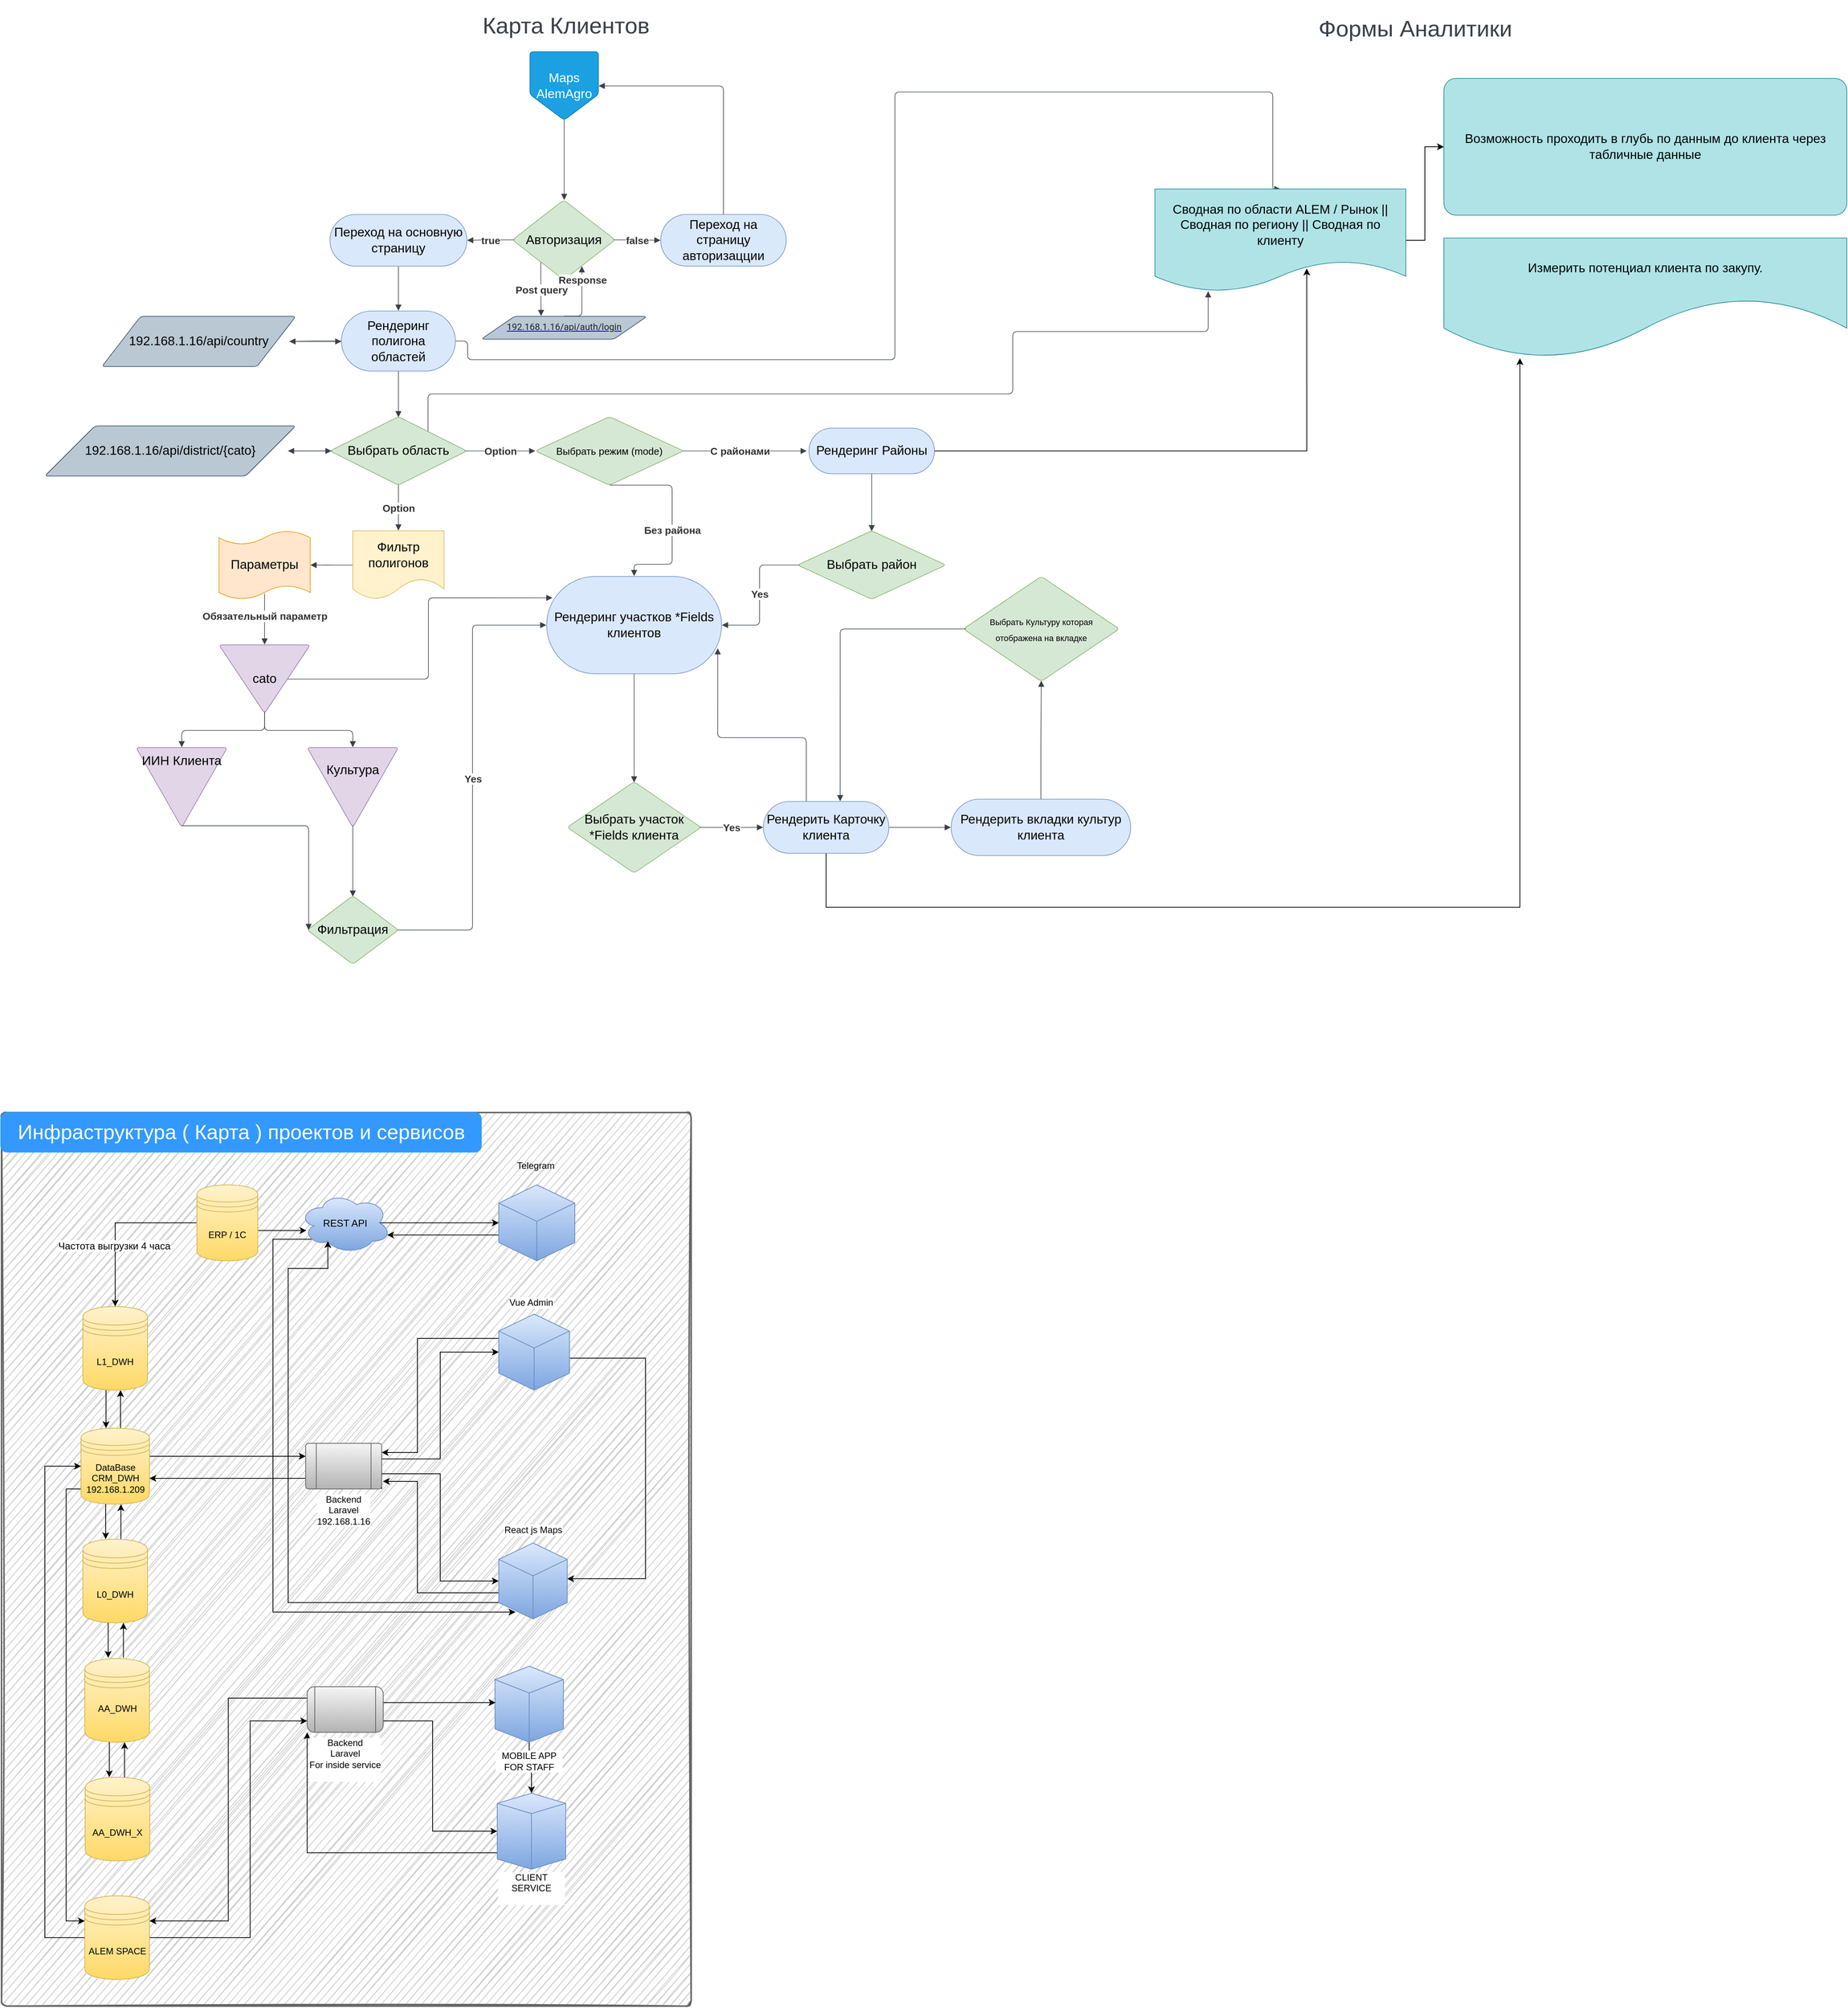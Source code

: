 <mxfile version="20.5.3" type="github">
  <diagram id="F_eXqOusW_tx_BdzpR09" name="Страница 1">
    <mxGraphModel dx="4623" dy="2460" grid="1" gridSize="10" guides="1" tooltips="1" connect="1" arrows="1" fold="1" page="1" pageScale="1" pageWidth="827" pageHeight="1169" math="0" shadow="0">
      <root>
        <mxCell id="0" />
        <mxCell id="1" parent="0" />
        <mxCell id="hUOCKfJ7S8BATBcmR8eM-90" value="" style="rounded=1;whiteSpace=wrap;html=1;absoluteArcSize=1;arcSize=14;strokeWidth=2;glass=0;labelBackgroundColor=default;labelBorderColor=none;sketch=1;strokeColor=#666666;fontFamily=Helvetica;fontSize=31;fontColor=#FCFFFE;fillColor=#CCCCCC;" vertex="1" parent="1">
          <mxGeometry x="33" y="1615" width="907" height="1175" as="geometry" />
        </mxCell>
        <UserObject label="Maps AlemAgro" lucidchartObjectId="KOu8f6ks_SWx" id="bg8Pyg_J-tRumf_r9kGJ-1">
          <mxCell style="html=1;overflow=block;blockSpacing=1;whiteSpace=wrap;shape=offPageConnector;fontSize=16.7;fontColor=#ffffff;spacing=3.8;strokeColor=#006EAF;strokeOpacity=100;rounded=1;absoluteArcSize=1;arcSize=9;strokeWidth=0.8;fillColor=#1ba1e2;" parent="1" vertex="1">
            <mxGeometry x="728" y="220" width="90" height="90" as="geometry" />
          </mxCell>
        </UserObject>
        <UserObject label="" lucidchartObjectId="bPu8~T_2EXUV" id="bg8Pyg_J-tRumf_r9kGJ-2">
          <mxCell style="html=1;jettySize=18;whiteSpace=wrap;fontSize=13;strokeColor=#3a414a;strokeOpacity=100;strokeWidth=0.8;rounded=1;arcSize=12;edgeStyle=orthogonalEdgeStyle;startArrow=none;endArrow=block;endFill=1;exitX=0.5;exitY=0.987;exitPerimeter=0;" parent="1" source="bg8Pyg_J-tRumf_r9kGJ-1" edge="1">
            <mxGeometry width="100" height="100" relative="1" as="geometry">
              <Array as="points" />
              <mxPoint x="773" y="415" as="targetPoint" />
            </mxGeometry>
          </mxCell>
        </UserObject>
        <UserObject label="Авторизация" lucidchartObjectId="5Qu8kaGROW2Z" id="bg8Pyg_J-tRumf_r9kGJ-3">
          <mxCell style="html=1;overflow=block;blockSpacing=1;whiteSpace=wrap;rhombus;fontSize=16.7;spacing=3.8;strokeColor=#82b366;strokeOpacity=100;rounded=1;absoluteArcSize=1;arcSize=9;strokeWidth=0.8;fillColor=#d5e8d4;" parent="1" vertex="1">
            <mxGeometry x="705" y="415" width="135" height="105" as="geometry" />
          </mxCell>
        </UserObject>
        <UserObject label="" lucidchartObjectId="0Ru8RmxPQZqf" id="bg8Pyg_J-tRumf_r9kGJ-4">
          <mxCell style="html=1;jettySize=18;whiteSpace=wrap;fontSize=13.3;fontColor=#333333;fontStyle=1;strokeColor=#3a414a;strokeOpacity=100;strokeWidth=0.8;rounded=1;arcSize=12;edgeStyle=orthogonalEdgeStyle;startArrow=none;endArrow=block;endFill=1;exitX=0.014;exitY=0.5;exitPerimeter=0;entryX=1.002;entryY=0.5;entryPerimeter=0;" parent="1" source="bg8Pyg_J-tRumf_r9kGJ-3" target="bg8Pyg_J-tRumf_r9kGJ-6" edge="1">
            <mxGeometry width="100" height="100" relative="1" as="geometry">
              <Array as="points" />
            </mxGeometry>
          </mxCell>
        </UserObject>
        <mxCell id="bg8Pyg_J-tRumf_r9kGJ-5" value="true" style="text;html=1;resizable=0;labelBackgroundColor=default;align=center;verticalAlign=middle;fontStyle=1;fontColor=#333333;fontSize=13.3;" parent="bg8Pyg_J-tRumf_r9kGJ-4" vertex="1">
          <mxGeometry relative="1" as="geometry" />
        </mxCell>
        <UserObject label="Переход на основную страницу" lucidchartObjectId="3Ru88md6wmPW" id="bg8Pyg_J-tRumf_r9kGJ-6">
          <mxCell style="html=1;overflow=block;blockSpacing=1;whiteSpace=wrap;rounded=1;arcSize=50;fontSize=16.7;spacing=3.8;strokeColor=#6c8ebf;strokeOpacity=100;strokeWidth=0.8;fillColor=#dae8fc;" parent="1" vertex="1">
            <mxGeometry x="465" y="434" width="180" height="68" as="geometry" />
          </mxCell>
        </UserObject>
        <UserObject label="" lucidchartObjectId="cTu8FNHLPauM" id="bg8Pyg_J-tRumf_r9kGJ-7">
          <mxCell style="html=1;jettySize=18;whiteSpace=wrap;fontSize=13.3;fontColor=#333333;fontStyle=1;strokeColor=#3a414a;strokeOpacity=100;strokeWidth=0.8;rounded=1;arcSize=12;edgeStyle=orthogonalEdgeStyle;startArrow=none;endArrow=block;endFill=1;exitX=0.986;exitY=0.5;exitPerimeter=0;entryX=-0.002;entryY=0.5;entryPerimeter=0;" parent="1" source="bg8Pyg_J-tRumf_r9kGJ-3" target="bg8Pyg_J-tRumf_r9kGJ-9" edge="1">
            <mxGeometry width="100" height="100" relative="1" as="geometry">
              <Array as="points" />
            </mxGeometry>
          </mxCell>
        </UserObject>
        <mxCell id="bg8Pyg_J-tRumf_r9kGJ-8" value="false" style="text;html=1;resizable=0;labelBackgroundColor=default;align=center;verticalAlign=middle;fontStyle=1;fontColor=#333333;fontSize=13.3;" parent="bg8Pyg_J-tRumf_r9kGJ-7" vertex="1">
          <mxGeometry relative="1" as="geometry" />
        </mxCell>
        <UserObject label="Переход на страницу авторизацции" lucidchartObjectId="dTu8~P3kdail" id="bg8Pyg_J-tRumf_r9kGJ-9">
          <mxCell style="html=1;overflow=block;blockSpacing=1;whiteSpace=wrap;rounded=1;arcSize=50;fontSize=16.7;spacing=3.8;strokeColor=#6c8ebf;strokeOpacity=100;strokeWidth=0.8;fillColor=#dae8fc;" parent="1" vertex="1">
            <mxGeometry x="900" y="434" width="165" height="68" as="geometry" />
          </mxCell>
        </UserObject>
        <UserObject label="" lucidchartObjectId="hTu8ypnSkT5x" id="bg8Pyg_J-tRumf_r9kGJ-10">
          <mxCell style="html=1;jettySize=18;whiteSpace=wrap;fontSize=13;strokeColor=#3a414a;strokeOpacity=100;strokeWidth=0.8;rounded=1;arcSize=12;edgeStyle=orthogonalEdgeStyle;startArrow=none;endArrow=block;endFill=1;exitX=0.5;exitY=-0.006;exitPerimeter=0;entryX=1.004;entryY=0.5;entryPerimeter=0;" parent="1" source="bg8Pyg_J-tRumf_r9kGJ-9" target="bg8Pyg_J-tRumf_r9kGJ-1" edge="1">
            <mxGeometry width="100" height="100" relative="1" as="geometry">
              <Array as="points" />
            </mxGeometry>
          </mxCell>
        </UserObject>
        <UserObject label="&lt;div style=&quot;display: flex; justify-content: center; text-align: center; align-items: baseline; font-size: 0; line-height: 1.25;margin-top: -2px;&quot;&gt;&lt;span&gt;&lt;a href=&quot;http://192.168.1.16/api/auth/login&quot;&gt;&lt;span style=&quot;font-size:12px;color:#212121;font-family: Roboto;&quot;&gt;192.168.1.16/api/auth/login&lt;/span&gt;&lt;/a&gt;&lt;/span&gt;&lt;/div&gt;" lucidchartObjectId="aUu8LuC2Al4D" id="bg8Pyg_J-tRumf_r9kGJ-11">
          <mxCell style="html=1;overflow=block;blockSpacing=1;whiteSpace=wrap;shape=parallelogram;perimeter=parallelogramPerimeter;anchorPointDirection=0;fontSize=13;fontFamily=Roboto;spacing=3.8;strokeColor=#23445d;strokeOpacity=100;rounded=1;absoluteArcSize=1;arcSize=9;strokeWidth=0.8;fillColor=#bac8d3;" parent="1" vertex="1">
            <mxGeometry x="664" y="568" width="218" height="30" as="geometry" />
          </mxCell>
        </UserObject>
        <UserObject label="" lucidchartObjectId="RWu8V0IJfX_E" id="bg8Pyg_J-tRumf_r9kGJ-12">
          <mxCell style="html=1;jettySize=18;whiteSpace=wrap;fontSize=13;strokeColor=#3a414a;strokeOpacity=100;strokeWidth=0.8;rounded=1;arcSize=12;edgeStyle=orthogonalEdgeStyle;startArrow=none;endArrow=block;endFill=1;exitX=0.5;exitY=1.006;exitPerimeter=0;entryX=0.5;entryY=-0.005;entryPerimeter=0;" parent="1" source="bg8Pyg_J-tRumf_r9kGJ-6" target="bg8Pyg_J-tRumf_r9kGJ-13" edge="1">
            <mxGeometry width="100" height="100" relative="1" as="geometry">
              <Array as="points" />
            </mxGeometry>
          </mxCell>
        </UserObject>
        <UserObject label="Рендеринг полигона областей" lucidchartObjectId="SWu8Hs5xvLpz" id="bg8Pyg_J-tRumf_r9kGJ-13">
          <mxCell style="html=1;overflow=block;blockSpacing=1;whiteSpace=wrap;rounded=1;arcSize=50;fontSize=16.7;spacing=3.8;strokeColor=#6c8ebf;strokeOpacity=100;strokeWidth=0.8;fillColor=#dae8fc;" parent="1" vertex="1">
            <mxGeometry x="480" y="561" width="150" height="79" as="geometry" />
          </mxCell>
        </UserObject>
        <UserObject label="" lucidchartObjectId="8Xu8h2_r~jVX" id="bg8Pyg_J-tRumf_r9kGJ-14">
          <mxCell style="html=1;jettySize=18;whiteSpace=wrap;fontSize=13;strokeColor=#3a414a;strokeOpacity=100;strokeWidth=0.8;rounded=1;arcSize=12;edgeStyle=orthogonalEdgeStyle;startArrow=none;endArrow=block;endFill=1;exitX=-0.003;exitY=0.5;exitPerimeter=0;entryX=0.967;entryY=0.5;entryPerimeter=0;" parent="1" source="bg8Pyg_J-tRumf_r9kGJ-13" target="bg8Pyg_J-tRumf_r9kGJ-15" edge="1">
            <mxGeometry width="100" height="100" relative="1" as="geometry">
              <Array as="points" />
            </mxGeometry>
          </mxCell>
        </UserObject>
        <UserObject label="192.168.1.16/api/country" lucidchartObjectId=".Xu8V3-QE3XB" id="bg8Pyg_J-tRumf_r9kGJ-15">
          <mxCell style="html=1;overflow=block;blockSpacing=1;whiteSpace=wrap;shape=parallelogram;perimeter=parallelogramPerimeter;anchorPointDirection=0;fontSize=16.7;spacing=3.8;strokeColor=#23445d;strokeOpacity=100;rounded=1;absoluteArcSize=1;arcSize=9;strokeWidth=0.8;fillColor=#bac8d3;" parent="1" vertex="1">
            <mxGeometry x="165" y="568" width="255" height="66" as="geometry" />
          </mxCell>
        </UserObject>
        <UserObject label="" lucidchartObjectId="J0u87mBqmTa9" id="bg8Pyg_J-tRumf_r9kGJ-16">
          <mxCell style="html=1;jettySize=18;whiteSpace=wrap;fontSize=13;strokeColor=#3a414a;strokeOpacity=100;strokeWidth=0.8;rounded=1;arcSize=12;edgeStyle=orthogonalEdgeStyle;startArrow=none;endArrow=block;endFill=1;exitX=0.5;exitY=1.005;exitPerimeter=0;entryX=0.5;entryY=0.008;entryPerimeter=0;" parent="1" source="bg8Pyg_J-tRumf_r9kGJ-13" target="bg8Pyg_J-tRumf_r9kGJ-17" edge="1">
            <mxGeometry width="100" height="100" relative="1" as="geometry">
              <Array as="points" />
            </mxGeometry>
          </mxCell>
        </UserObject>
        <UserObject label="Выбрать область" lucidchartObjectId="Q0u8vRfHtHEh" id="bg8Pyg_J-tRumf_r9kGJ-17">
          <mxCell style="html=1;overflow=block;blockSpacing=1;whiteSpace=wrap;rhombus;fontSize=16.7;spacing=3.8;strokeColor=#82b366;strokeOpacity=100;rounded=1;absoluteArcSize=1;arcSize=9;strokeWidth=0.8;fillColor=#d5e8d4;" parent="1" vertex="1">
            <mxGeometry x="465" y="700" width="180" height="90" as="geometry" />
          </mxCell>
        </UserObject>
        <UserObject label="" lucidchartObjectId="f1u8z5bGbhZ8" id="bg8Pyg_J-tRumf_r9kGJ-18">
          <mxCell style="html=1;jettySize=18;whiteSpace=wrap;fontSize=13;strokeColor=#3a414a;strokeOpacity=100;strokeWidth=0.8;rounded=1;arcSize=12;edgeStyle=orthogonalEdgeStyle;startArrow=none;endArrow=block;endFill=1;exitX=0.013;exitY=0.5;exitPerimeter=0;entryX=0.969;entryY=0.5;entryPerimeter=0;" parent="1" source="bg8Pyg_J-tRumf_r9kGJ-17" target="bg8Pyg_J-tRumf_r9kGJ-19" edge="1">
            <mxGeometry width="100" height="100" relative="1" as="geometry">
              <Array as="points" />
            </mxGeometry>
          </mxCell>
        </UserObject>
        <UserObject label="192.168.1.16/api/district/{cato}" lucidchartObjectId="h1u8Kbd6VC1K" id="bg8Pyg_J-tRumf_r9kGJ-19">
          <mxCell style="html=1;overflow=block;blockSpacing=1;whiteSpace=wrap;shape=parallelogram;perimeter=parallelogramPerimeter;anchorPointDirection=0;fontSize=16.7;spacing=3.8;strokeColor=#23445d;strokeOpacity=100;rounded=1;absoluteArcSize=1;arcSize=9;strokeWidth=0.8;fillColor=#bac8d3;" parent="1" vertex="1">
            <mxGeometry x="90" y="712" width="330" height="66" as="geometry" />
          </mxCell>
        </UserObject>
        <UserObject label="Рендеринг участков *Fields клиентов" lucidchartObjectId="q3u8~.Xyy9ml" id="bg8Pyg_J-tRumf_r9kGJ-20">
          <mxCell style="html=1;overflow=block;blockSpacing=1;whiteSpace=wrap;rounded=1;arcSize=50;fontSize=16.7;spacing=3.8;strokeColor=#6c8ebf;strokeOpacity=100;strokeWidth=0.8;fillColor=#dae8fc;" parent="1" vertex="1">
            <mxGeometry x="750" y="910" width="230" height="128" as="geometry" />
          </mxCell>
        </UserObject>
        <UserObject label="" lucidchartObjectId="m5u8JWj~k-.j" id="bg8Pyg_J-tRumf_r9kGJ-21">
          <mxCell style="html=1;jettySize=18;whiteSpace=wrap;fontSize=13.3;fontColor=#333333;fontStyle=1;strokeColor=#3a414a;strokeOpacity=100;strokeWidth=0.8;rounded=1;arcSize=12;edgeStyle=orthogonalEdgeStyle;startArrow=none;endArrow=block;endFill=1;exitX=0.987;exitY=0.5;exitPerimeter=0;" parent="1" source="bg8Pyg_J-tRumf_r9kGJ-17" edge="1">
            <mxGeometry width="100" height="100" relative="1" as="geometry">
              <Array as="points" />
              <mxPoint x="735" y="745" as="targetPoint" />
            </mxGeometry>
          </mxCell>
        </UserObject>
        <mxCell id="bg8Pyg_J-tRumf_r9kGJ-22" value="Option" style="text;html=1;resizable=0;labelBackgroundColor=default;align=center;verticalAlign=middle;fontStyle=1;fontColor=#333333;fontSize=13.3;" parent="bg8Pyg_J-tRumf_r9kGJ-21" vertex="1">
          <mxGeometry relative="1" as="geometry" />
        </mxCell>
        <UserObject label="" lucidchartObjectId="w6u8FMIezxn0" id="bg8Pyg_J-tRumf_r9kGJ-23">
          <mxCell style="html=1;jettySize=18;whiteSpace=wrap;fontSize=13;strokeColor=#3a414a;strokeOpacity=100;strokeWidth=0.8;rounded=1;arcSize=12;edgeStyle=orthogonalEdgeStyle;startArrow=none;endArrow=block;endFill=1;entryX=0.5;entryY=-0.003;entryPerimeter=0;" parent="1" target="bg8Pyg_J-tRumf_r9kGJ-20" edge="1">
            <mxGeometry width="100" height="100" relative="1" as="geometry">
              <Array as="points">
                <mxPoint x="915" y="790" />
                <mxPoint x="915" y="894" />
                <mxPoint x="865" y="894" />
              </Array>
              <mxPoint x="833" y="790" as="sourcePoint" />
            </mxGeometry>
          </mxCell>
        </UserObject>
        <mxCell id="bg8Pyg_J-tRumf_r9kGJ-24" value="Без района" style="text;html=1;resizable=0;labelBackgroundColor=default;align=center;verticalAlign=middle;fontStyle=1;fontColor=#333333;fontSize=13.3;" parent="bg8Pyg_J-tRumf_r9kGJ-23" vertex="1">
          <mxGeometry x="0.119" relative="1" as="geometry" />
        </mxCell>
        <mxCell id="bg8Pyg_J-tRumf_r9kGJ-73" style="edgeStyle=orthogonalEdgeStyle;rounded=0;orthogonalLoop=1;jettySize=auto;html=1;exitX=1;exitY=0.5;exitDx=0;exitDy=0;entryX=0.605;entryY=0.775;entryDx=0;entryDy=0;entryPerimeter=0;fontSize=13;" parent="1" source="bg8Pyg_J-tRumf_r9kGJ-25" target="bg8Pyg_J-tRumf_r9kGJ-60" edge="1">
          <mxGeometry relative="1" as="geometry" />
        </mxCell>
        <UserObject label="Рендеринг Районы" lucidchartObjectId="N7u8M3~hmuSh" id="bg8Pyg_J-tRumf_r9kGJ-25">
          <mxCell style="html=1;overflow=block;blockSpacing=1;whiteSpace=wrap;rounded=1;arcSize=50;fontSize=16.7;spacing=3.8;strokeColor=#6c8ebf;strokeOpacity=100;strokeWidth=0.8;fillColor=#dae8fc;" parent="1" vertex="1">
            <mxGeometry x="1095" y="715" width="165" height="60" as="geometry" />
          </mxCell>
        </UserObject>
        <UserObject label="" lucidchartObjectId="S7u8.07E5Mgf" id="bg8Pyg_J-tRumf_r9kGJ-26">
          <mxCell style="html=1;jettySize=18;whiteSpace=wrap;fontSize=13;strokeColor=#3a414a;strokeOpacity=100;strokeWidth=0.8;rounded=1;arcSize=12;edgeStyle=orthogonalEdgeStyle;startArrow=none;endArrow=block;endFill=1;" parent="1" edge="1">
            <mxGeometry width="100" height="100" relative="1" as="geometry">
              <Array as="points" />
              <mxPoint x="915" y="745" as="sourcePoint" />
              <mxPoint x="1092" y="745" as="targetPoint" />
            </mxGeometry>
          </mxCell>
        </UserObject>
        <mxCell id="bg8Pyg_J-tRumf_r9kGJ-27" value="С районами" style="text;html=1;resizable=0;labelBackgroundColor=default;align=center;verticalAlign=middle;fontStyle=1;fontColor=#333333;fontSize=13.3;" parent="bg8Pyg_J-tRumf_r9kGJ-26" vertex="1">
          <mxGeometry relative="1" as="geometry" />
        </mxCell>
        <UserObject label="&lt;font style=&quot;font-size: 13px;&quot;&gt;Выбрать режим (mode)&lt;/font&gt;" lucidchartObjectId=".9u8wHo6TRY7" id="bg8Pyg_J-tRumf_r9kGJ-28">
          <mxCell style="html=1;overflow=block;blockSpacing=1;whiteSpace=wrap;rhombus;fontSize=16.7;spacing=3.8;strokeColor=#82b366;strokeOpacity=100;rounded=1;absoluteArcSize=1;arcSize=9;strokeWidth=0.8;fillColor=#d5e8d4;" parent="1" vertex="1">
            <mxGeometry x="735" y="700" width="195" height="90" as="geometry" />
          </mxCell>
        </UserObject>
        <UserObject label="" lucidchartObjectId="M_u8_9pAlVY6" id="bg8Pyg_J-tRumf_r9kGJ-29">
          <mxCell style="html=1;jettySize=18;whiteSpace=wrap;fontSize=13;strokeColor=#3a414a;strokeOpacity=100;strokeWidth=0.8;rounded=1;arcSize=12;edgeStyle=orthogonalEdgeStyle;startArrow=none;endArrow=block;endFill=1;exitX=0.5;exitY=1.006;exitPerimeter=0;entryX=0.5;entryY=0.007;entryPerimeter=0;" parent="1" source="bg8Pyg_J-tRumf_r9kGJ-25" target="bg8Pyg_J-tRumf_r9kGJ-30" edge="1">
            <mxGeometry width="100" height="100" relative="1" as="geometry">
              <Array as="points" />
            </mxGeometry>
          </mxCell>
        </UserObject>
        <UserObject label="Выбрать район" lucidchartObjectId="N_u8Qd5MUmkM" id="bg8Pyg_J-tRumf_r9kGJ-30">
          <mxCell style="html=1;overflow=block;blockSpacing=1;whiteSpace=wrap;rhombus;fontSize=16.7;spacing=3.8;strokeColor=#82b366;strokeOpacity=100;rounded=1;absoluteArcSize=1;arcSize=9;strokeWidth=0.8;fillColor=#d5e8d4;" parent="1" vertex="1">
            <mxGeometry x="1080" y="850" width="195" height="90" as="geometry" />
          </mxCell>
        </UserObject>
        <UserObject label="" lucidchartObjectId="b.u8vefpFYG_" id="bg8Pyg_J-tRumf_r9kGJ-31">
          <mxCell style="html=1;jettySize=18;whiteSpace=wrap;fontSize=13.3;fontColor=#333333;fontStyle=1;strokeColor=#3a414a;strokeOpacity=100;strokeWidth=0.8;rounded=1;arcSize=12;edgeStyle=orthogonalEdgeStyle;startArrow=none;endArrow=block;endFill=1;exitX=0.013;exitY=0.5;exitPerimeter=0;entryX=1.002;entryY=0.5;entryPerimeter=0;" parent="1" source="bg8Pyg_J-tRumf_r9kGJ-30" target="bg8Pyg_J-tRumf_r9kGJ-20" edge="1">
            <mxGeometry width="100" height="100" relative="1" as="geometry">
              <Array as="points" />
            </mxGeometry>
          </mxCell>
        </UserObject>
        <mxCell id="bg8Pyg_J-tRumf_r9kGJ-32" value="Yes" style="text;html=1;resizable=0;labelBackgroundColor=default;align=center;verticalAlign=middle;fontStyle=1;fontColor=#333333;fontSize=13.3;" parent="bg8Pyg_J-tRumf_r9kGJ-31" vertex="1">
          <mxGeometry relative="1" as="geometry" />
        </mxCell>
        <UserObject label="" lucidchartObjectId="T.u8U4xdhjO7" id="bg8Pyg_J-tRumf_r9kGJ-33">
          <mxCell style="html=1;jettySize=18;whiteSpace=wrap;fontSize=13.3;fontColor=#333333;fontStyle=1;strokeColor=#3a414a;strokeOpacity=100;strokeWidth=0.8;rounded=1;arcSize=12;edgeStyle=orthogonalEdgeStyle;startArrow=none;endArrow=block;endFill=1;exitX=0.5;exitY=0.992;exitPerimeter=0;entryX=0.5;entryY=-0.004;entryPerimeter=0;" parent="1" source="bg8Pyg_J-tRumf_r9kGJ-17" target="bg8Pyg_J-tRumf_r9kGJ-35" edge="1">
            <mxGeometry width="100" height="100" relative="1" as="geometry">
              <Array as="points" />
            </mxGeometry>
          </mxCell>
        </UserObject>
        <mxCell id="bg8Pyg_J-tRumf_r9kGJ-34" value="Option" style="text;html=1;resizable=0;labelBackgroundColor=default;align=center;verticalAlign=middle;fontStyle=1;fontColor=#333333;fontSize=13.3;" parent="bg8Pyg_J-tRumf_r9kGJ-33" vertex="1">
          <mxGeometry relative="1" as="geometry" />
        </mxCell>
        <UserObject label="Фильтр полигонов" lucidchartObjectId="9.u8eTIW8WP4" id="bg8Pyg_J-tRumf_r9kGJ-35">
          <mxCell style="html=1;overflow=block;blockSpacing=1;whiteSpace=wrap;shape=document;boundedLbl=1;fontSize=16.7;spacing=3.8;strokeColor=#d6b656;strokeOpacity=100;rounded=1;absoluteArcSize=1;arcSize=9;strokeWidth=0.8;fillColor=#fff2cc;" parent="1" vertex="1">
            <mxGeometry x="495" y="850" width="120" height="90" as="geometry" />
          </mxCell>
        </UserObject>
        <UserObject label="" lucidchartObjectId="G~u8EH1jkvo7" id="bg8Pyg_J-tRumf_r9kGJ-36">
          <mxCell style="html=1;jettySize=18;whiteSpace=wrap;fontSize=13;strokeColor=#3a414a;strokeOpacity=100;strokeWidth=0.8;rounded=1;arcSize=12;edgeStyle=orthogonalEdgeStyle;startArrow=none;endArrow=block;endFill=1;exitX=-0.003;exitY=0.501;exitPerimeter=0;entryX=1.003;entryY=0.5;entryPerimeter=0;" parent="1" source="bg8Pyg_J-tRumf_r9kGJ-35" target="bg8Pyg_J-tRumf_r9kGJ-37" edge="1">
            <mxGeometry width="100" height="100" relative="1" as="geometry">
              <Array as="points" />
            </mxGeometry>
          </mxCell>
        </UserObject>
        <UserObject label="Параметры" lucidchartObjectId="N~u82tr9~a8M" id="bg8Pyg_J-tRumf_r9kGJ-37">
          <mxCell style="html=1;overflow=block;blockSpacing=1;whiteSpace=wrap;shape=tape;size=0.2;fontSize=16.7;spacing=3.8;strokeColor=#d79b00;strokeOpacity=100;rounded=1;absoluteArcSize=1;arcSize=9;strokeWidth=0.8;fillColor=#ffe6cc;" parent="1" vertex="1">
            <mxGeometry x="319" y="850" width="120" height="90" as="geometry" />
          </mxCell>
        </UserObject>
        <UserObject label="" lucidchartObjectId="Eav8j-rSlvJ-" id="bg8Pyg_J-tRumf_r9kGJ-38">
          <mxCell style="html=1;jettySize=18;whiteSpace=wrap;fontSize=13;strokeColor=#3a414a;strokeOpacity=100;strokeWidth=0.8;rounded=1;arcSize=12;edgeStyle=orthogonalEdgeStyle;startArrow=none;endArrow=block;endFill=1;exitX=0.5;exitY=0.919;exitPerimeter=0;entryX=0.5;entryY=-0.004;entryPerimeter=0;" parent="1" source="bg8Pyg_J-tRumf_r9kGJ-37" target="bg8Pyg_J-tRumf_r9kGJ-40" edge="1">
            <mxGeometry width="100" height="100" relative="1" as="geometry">
              <Array as="points" />
            </mxGeometry>
          </mxCell>
        </UserObject>
        <mxCell id="bg8Pyg_J-tRumf_r9kGJ-39" value="Обязательный параметр" style="text;html=1;resizable=0;labelBackgroundColor=default;align=center;verticalAlign=middle;fontStyle=1;fontColor=#333333;fontSize=13.3;" parent="bg8Pyg_J-tRumf_r9kGJ-38" vertex="1">
          <mxGeometry x="-0.133" relative="1" as="geometry" />
        </mxCell>
        <UserObject label="cato" lucidchartObjectId="Yav8rBR4BSpw" id="bg8Pyg_J-tRumf_r9kGJ-40">
          <mxCell style="html=1;overflow=block;blockSpacing=1;whiteSpace=wrap;triangle;direction=south;anchorPointDirection=0;fontSize=16.7;spacing=3.8;strokeColor=#9673a6;strokeOpacity=100;rounded=1;absoluteArcSize=1;arcSize=9;strokeWidth=0.8;fillColor=#e1d5e7;" parent="1" vertex="1">
            <mxGeometry x="319" y="1000" width="120" height="90" as="geometry" />
          </mxCell>
        </UserObject>
        <UserObject label="" lucidchartObjectId="Zbv8mV5PQHVF" id="bg8Pyg_J-tRumf_r9kGJ-41">
          <mxCell style="html=1;jettySize=18;whiteSpace=wrap;fontSize=13;strokeColor=#3a414a;strokeOpacity=100;strokeWidth=0.8;rounded=1;arcSize=12;edgeStyle=orthogonalEdgeStyle;startArrow=none;endArrow=block;endFill=1;exitX=0.5;exitY=0.977;exitPerimeter=0;entryX=0.5;entryY=-0.003;entryPerimeter=0;" parent="1" source="bg8Pyg_J-tRumf_r9kGJ-40" target="bg8Pyg_J-tRumf_r9kGJ-42" edge="1">
            <mxGeometry width="100" height="100" relative="1" as="geometry">
              <Array as="points" />
            </mxGeometry>
          </mxCell>
        </UserObject>
        <UserObject label="ИИН Клиента" lucidchartObjectId="2bv8BKH-97nV" id="bg8Pyg_J-tRumf_r9kGJ-42">
          <mxCell style="html=1;overflow=block;blockSpacing=1;whiteSpace=wrap;triangle;direction=south;anchorPointDirection=0;fontSize=16.7;spacing=3.8;strokeColor=#9673a6;strokeOpacity=100;rounded=1;absoluteArcSize=1;arcSize=9;strokeWidth=0.8;fillColor=#e1d5e7;spacingTop=-70;" parent="1" vertex="1">
            <mxGeometry x="210" y="1135" width="120" height="105" as="geometry" />
          </mxCell>
        </UserObject>
        <UserObject label="" lucidchartObjectId="Odv891MZC.Bs" id="bg8Pyg_J-tRumf_r9kGJ-43">
          <mxCell style="html=1;jettySize=18;whiteSpace=wrap;fontSize=13;strokeColor=#3a414a;strokeOpacity=100;strokeWidth=0.8;rounded=1;arcSize=12;edgeStyle=orthogonalEdgeStyle;startArrow=none;endArrow=block;endFill=1;exitX=0.5;exitY=0.977;exitPerimeter=0;entryX=0.5;entryY=-0.003;entryPerimeter=0;" parent="1" source="bg8Pyg_J-tRumf_r9kGJ-40" target="bg8Pyg_J-tRumf_r9kGJ-44" edge="1">
            <mxGeometry width="100" height="100" relative="1" as="geometry">
              <Array as="points" />
            </mxGeometry>
          </mxCell>
        </UserObject>
        <UserObject label="Культура" lucidchartObjectId="Qdv8MDxLbgJI" id="bg8Pyg_J-tRumf_r9kGJ-44">
          <mxCell style="html=1;overflow=block;blockSpacing=1;whiteSpace=wrap;triangle;direction=south;anchorPointDirection=0;fontSize=16.7;spacing=3.8;strokeColor=#9673a6;strokeOpacity=100;rounded=1;absoluteArcSize=1;arcSize=9;strokeWidth=0.8;fillColor=#e1d5e7;spacingTop=-45;" parent="1" vertex="1">
            <mxGeometry x="435" y="1135" width="120" height="105" as="geometry" />
          </mxCell>
        </UserObject>
        <UserObject label="" lucidchartObjectId="ofv86RxxAUl1" id="bg8Pyg_J-tRumf_r9kGJ-45">
          <mxCell style="html=1;jettySize=18;whiteSpace=wrap;fontSize=13;strokeColor=#3a414a;strokeOpacity=100;strokeWidth=0.8;rounded=1;arcSize=12;edgeStyle=orthogonalEdgeStyle;startArrow=none;endArrow=block;endFill=1;exitX=0.5;exitY=0.979;exitPerimeter=0;entryX=0.5;entryY=0.012;entryPerimeter=0;" parent="1" source="bg8Pyg_J-tRumf_r9kGJ-44" target="bg8Pyg_J-tRumf_r9kGJ-46" edge="1">
            <mxGeometry width="100" height="100" relative="1" as="geometry">
              <Array as="points" />
            </mxGeometry>
          </mxCell>
        </UserObject>
        <UserObject label="Фильтрация" lucidchartObjectId="vfv8MP3mZ8LD" id="bg8Pyg_J-tRumf_r9kGJ-46">
          <mxCell style="html=1;overflow=block;blockSpacing=1;whiteSpace=wrap;rhombus;fontSize=16.7;spacing=3.8;strokeColor=#82b366;strokeOpacity=100;rounded=1;absoluteArcSize=1;arcSize=9;strokeWidth=0.8;fillColor=#d5e8d4;" parent="1" vertex="1">
            <mxGeometry x="435" y="1330" width="120" height="90" as="geometry" />
          </mxCell>
        </UserObject>
        <UserObject label="" lucidchartObjectId="Sfv8q0s-UP.2" id="bg8Pyg_J-tRumf_r9kGJ-47">
          <mxCell style="html=1;jettySize=18;whiteSpace=wrap;fontSize=13;strokeColor=#3a414a;strokeOpacity=100;strokeWidth=0.8;rounded=1;arcSize=12;edgeStyle=orthogonalEdgeStyle;startArrow=none;endArrow=block;endFill=1;exitX=0.5;exitY=0.979;exitPerimeter=0;entryX=0.016;entryY=0.5;entryPerimeter=0;" parent="1" source="bg8Pyg_J-tRumf_r9kGJ-42" target="bg8Pyg_J-tRumf_r9kGJ-46" edge="1">
            <mxGeometry width="100" height="100" relative="1" as="geometry">
              <Array as="points" />
            </mxGeometry>
          </mxCell>
        </UserObject>
        <UserObject label="" lucidchartObjectId="jgv8_sLY5bhL" id="bg8Pyg_J-tRumf_r9kGJ-48">
          <mxCell style="html=1;jettySize=18;whiteSpace=wrap;fontSize=13.3;fontColor=#333333;fontStyle=1;strokeColor=#3a414a;strokeOpacity=100;strokeWidth=0.8;rounded=1;arcSize=12;edgeStyle=orthogonalEdgeStyle;startArrow=none;endArrow=block;endFill=1;exitX=0.984;exitY=0.5;exitPerimeter=0;entryX=-0.002;entryY=0.5;entryPerimeter=0;" parent="1" source="bg8Pyg_J-tRumf_r9kGJ-46" target="bg8Pyg_J-tRumf_r9kGJ-20" edge="1">
            <mxGeometry width="100" height="100" relative="1" as="geometry">
              <Array as="points" />
            </mxGeometry>
          </mxCell>
        </UserObject>
        <mxCell id="bg8Pyg_J-tRumf_r9kGJ-49" value="Yes" style="text;html=1;resizable=0;labelBackgroundColor=default;align=center;verticalAlign=middle;fontStyle=1;fontColor=#333333;fontSize=13.3;" parent="bg8Pyg_J-tRumf_r9kGJ-48" vertex="1">
          <mxGeometry relative="1" as="geometry" />
        </mxCell>
        <UserObject label="" lucidchartObjectId="5iv8PzStMCP7" id="bg8Pyg_J-tRumf_r9kGJ-50">
          <mxCell style="html=1;jettySize=18;whiteSpace=wrap;fontSize=13;strokeColor=#3a414a;strokeOpacity=100;strokeWidth=0.8;rounded=1;arcSize=12;edgeStyle=orthogonalEdgeStyle;startArrow=none;endArrow=block;endFill=1;exitX=0.5;exitY=1.003;exitPerimeter=0;entryX=0.5;entryY=0.008;entryPerimeter=0;" parent="1" source="bg8Pyg_J-tRumf_r9kGJ-20" target="bg8Pyg_J-tRumf_r9kGJ-51" edge="1">
            <mxGeometry width="100" height="100" relative="1" as="geometry">
              <Array as="points" />
            </mxGeometry>
          </mxCell>
        </UserObject>
        <UserObject label="Выбрать участок *Fields клиента" lucidchartObjectId="7iv8IuhZvb57" id="bg8Pyg_J-tRumf_r9kGJ-51">
          <mxCell style="html=1;overflow=block;blockSpacing=1;whiteSpace=wrap;rhombus;fontSize=16.7;spacing=3.8;strokeColor=#82b366;strokeOpacity=100;rounded=1;absoluteArcSize=1;arcSize=9;strokeWidth=0.8;fillColor=#d5e8d4;" parent="1" vertex="1">
            <mxGeometry x="777" y="1180" width="176" height="120" as="geometry" />
          </mxCell>
        </UserObject>
        <UserObject label="" lucidchartObjectId="ACw81MFt.3sZ" id="bg8Pyg_J-tRumf_r9kGJ-52">
          <mxCell style="html=1;jettySize=18;whiteSpace=wrap;fontSize=13.3;fontColor=#333333;fontStyle=1;strokeColor=#3a414a;strokeOpacity=100;strokeWidth=0.8;rounded=1;arcSize=12;edgeStyle=orthogonalEdgeStyle;startArrow=none;endArrow=block;endFill=1;exitX=0.989;exitY=0.5;exitPerimeter=0;entryX=-0.002;entryY=0.5;entryPerimeter=0;" parent="1" source="bg8Pyg_J-tRumf_r9kGJ-51" target="bg8Pyg_J-tRumf_r9kGJ-54" edge="1">
            <mxGeometry width="100" height="100" relative="1" as="geometry">
              <Array as="points" />
            </mxGeometry>
          </mxCell>
        </UserObject>
        <mxCell id="bg8Pyg_J-tRumf_r9kGJ-53" value="Yes" style="text;html=1;resizable=0;labelBackgroundColor=default;align=center;verticalAlign=middle;fontStyle=1;fontColor=#333333;fontSize=13.3;" parent="bg8Pyg_J-tRumf_r9kGJ-52" vertex="1">
          <mxGeometry relative="1" as="geometry" />
        </mxCell>
        <mxCell id="bg8Pyg_J-tRumf_r9kGJ-80" value="" style="edgeStyle=orthogonalEdgeStyle;rounded=0;orthogonalLoop=1;jettySize=auto;html=1;fontSize=11;" parent="1" source="bg8Pyg_J-tRumf_r9kGJ-54" target="bg8Pyg_J-tRumf_r9kGJ-79" edge="1">
          <mxGeometry relative="1" as="geometry">
            <Array as="points">
              <mxPoint x="1118" y="1345" />
              <mxPoint x="2030" y="1345" />
            </Array>
          </mxGeometry>
        </mxCell>
        <UserObject label="Рендерить Карточку клиента" lucidchartObjectId="CCw8HS3ODLu1" id="bg8Pyg_J-tRumf_r9kGJ-54">
          <mxCell style="html=1;overflow=block;blockSpacing=1;whiteSpace=wrap;rounded=1;arcSize=50;fontSize=16.7;spacing=3.8;strokeColor=#6c8ebf;strokeOpacity=100;strokeWidth=0.8;fillColor=#dae8fc;" parent="1" vertex="1">
            <mxGeometry x="1035" y="1206" width="165" height="68" as="geometry" />
          </mxCell>
        </UserObject>
        <UserObject label="" lucidchartObjectId="6Cw8z2jwHEy_" id="bg8Pyg_J-tRumf_r9kGJ-55">
          <mxCell style="html=1;jettySize=18;whiteSpace=wrap;fontSize=13;strokeColor=#3a414a;strokeOpacity=100;strokeWidth=0.8;rounded=1;arcSize=12;edgeStyle=orthogonalEdgeStyle;startArrow=none;endArrow=block;endFill=1;exitX=1.002;exitY=0.5;exitPerimeter=0;entryX=-0.002;entryY=0.5;entryPerimeter=0;" parent="1" source="bg8Pyg_J-tRumf_r9kGJ-54" target="bg8Pyg_J-tRumf_r9kGJ-56" edge="1">
            <mxGeometry width="100" height="100" relative="1" as="geometry">
              <Array as="points" />
            </mxGeometry>
          </mxCell>
        </UserObject>
        <UserObject label="Рендерить вкладки культур клиента" lucidchartObjectId="8Cw8nU2hEM-9" id="bg8Pyg_J-tRumf_r9kGJ-56">
          <mxCell style="html=1;overflow=block;blockSpacing=1;whiteSpace=wrap;rounded=1;arcSize=50;fontSize=16.7;spacing=3.8;strokeColor=#6c8ebf;strokeOpacity=100;strokeWidth=0.8;fillColor=#dae8fc;" parent="1" vertex="1">
            <mxGeometry x="1282" y="1203" width="236" height="74" as="geometry" />
          </mxCell>
        </UserObject>
        <UserObject label="" lucidchartObjectId="syy8icb86Ekz" id="bg8Pyg_J-tRumf_r9kGJ-57">
          <mxCell style="html=1;jettySize=18;whiteSpace=wrap;fontSize=13;strokeColor=#3a414a;strokeOpacity=100;strokeWidth=0.8;rounded=1;arcSize=12;edgeStyle=orthogonalEdgeStyle;startArrow=none;endArrow=block;endFill=1;exitX=0.753;exitY=0.5;exitPerimeter=0;entryX=0.033;entryY=0.22;entryPerimeter=0;" parent="1" source="bg8Pyg_J-tRumf_r9kGJ-40" target="bg8Pyg_J-tRumf_r9kGJ-20" edge="1">
            <mxGeometry width="100" height="100" relative="1" as="geometry">
              <Array as="points" />
            </mxGeometry>
          </mxCell>
        </UserObject>
        <UserObject label="" lucidchartObjectId="7Cy8JNM_KnPt" id="bg8Pyg_J-tRumf_r9kGJ-58">
          <mxCell style="html=1;jettySize=18;whiteSpace=wrap;fontSize=13;strokeColor=#3a414a;strokeOpacity=100;strokeWidth=0.8;rounded=1;arcSize=12;edgeStyle=orthogonalEdgeStyle;startArrow=none;endArrow=block;endFill=1;exitX=0.716;exitY=0.212;exitPerimeter=0;" parent="1" source="bg8Pyg_J-tRumf_r9kGJ-17" edge="1">
            <mxGeometry width="100" height="100" relative="1" as="geometry">
              <Array as="points">
                <mxPoint x="594" y="670" />
                <mxPoint x="1363" y="670" />
                <mxPoint x="1363" y="588" />
                <mxPoint x="1620" y="588" />
              </Array>
              <mxPoint x="1620" y="535" as="targetPoint" />
            </mxGeometry>
          </mxCell>
        </UserObject>
        <UserObject label="" lucidchartObjectId="tDy8gCXVfV5D" id="bg8Pyg_J-tRumf_r9kGJ-59">
          <mxCell style="html=1;jettySize=18;whiteSpace=wrap;fontSize=13;strokeColor=#3a414a;strokeOpacity=100;strokeWidth=0.8;rounded=1;arcSize=12;edgeStyle=orthogonalEdgeStyle;startArrow=none;endArrow=block;endFill=1;exitX=1.003;exitY=0.5;exitPerimeter=0;entryX=0.5;entryY=0;entryDx=0;entryDy=0;" parent="1" source="bg8Pyg_J-tRumf_r9kGJ-13" target="bg8Pyg_J-tRumf_r9kGJ-60" edge="1">
            <mxGeometry width="100" height="100" relative="1" as="geometry">
              <Array as="points">
                <mxPoint x="646" y="601" />
                <mxPoint x="646" y="625" />
                <mxPoint x="1208" y="625" />
                <mxPoint x="1208" y="273" />
                <mxPoint x="1705" y="273" />
              </Array>
            </mxGeometry>
          </mxCell>
        </UserObject>
        <mxCell id="bg8Pyg_J-tRumf_r9kGJ-75" value="" style="edgeStyle=orthogonalEdgeStyle;rounded=0;orthogonalLoop=1;jettySize=auto;html=1;fontSize=13;" parent="1" source="bg8Pyg_J-tRumf_r9kGJ-60" target="bg8Pyg_J-tRumf_r9kGJ-74" edge="1">
          <mxGeometry relative="1" as="geometry" />
        </mxCell>
        <UserObject label="Сводная по области ALEM / Рынок || Сводная по региону || Сводная по клиенту " lucidchartObjectId="YTy8HSQ7_ECe" id="bg8Pyg_J-tRumf_r9kGJ-60">
          <mxCell style="html=1;overflow=block;blockSpacing=1;whiteSpace=wrap;shape=document;boundedLbl=1;fontSize=16.7;spacing=3.8;strokeColor=#0e8088;strokeOpacity=100;rounded=1;absoluteArcSize=1;arcSize=9;strokeWidth=0.8;fillColor=#b0e3e6;" parent="1" vertex="1">
            <mxGeometry x="1550" y="400.5" width="330" height="135" as="geometry" />
          </mxCell>
        </UserObject>
        <UserObject label="Формы Аналитики" lucidchartObjectId="CVy8dREk-2AG" id="bg8Pyg_J-tRumf_r9kGJ-61">
          <mxCell style="html=1;overflow=block;blockSpacing=1;whiteSpace=wrap;fontSize=30;fontColor=#3a414a;spacing=3.8;strokeOpacity=0;fillOpacity=0;rounded=1;absoluteArcSize=1;arcSize=9;fillColor=#ffffff;strokeWidth=2.3;" parent="1" vertex="1">
            <mxGeometry x="1660" y="158" width="465" height="62" as="geometry" />
          </mxCell>
        </UserObject>
        <UserObject label="" lucidchartObjectId="9Wy8M01.g.eg" id="bg8Pyg_J-tRumf_r9kGJ-62">
          <mxCell style="html=1;jettySize=18;whiteSpace=wrap;fontSize=13;strokeColor=#3a414a;strokeOpacity=100;strokeWidth=0.8;rounded=1;arcSize=12;edgeStyle=orthogonalEdgeStyle;startArrow=none;endArrow=block;endFill=1;exitX=0.5;exitY=-0.012;exitPerimeter=0;entryX=0.676;entryY=0.829;entryPerimeter=0;" parent="1" source="bg8Pyg_J-tRumf_r9kGJ-11" target="bg8Pyg_J-tRumf_r9kGJ-3" edge="1">
            <mxGeometry width="100" height="100" relative="1" as="geometry">
              <Array as="points">
                <mxPoint x="796" y="567" />
              </Array>
            </mxGeometry>
          </mxCell>
        </UserObject>
        <mxCell id="bg8Pyg_J-tRumf_r9kGJ-63" value="Response" style="text;html=1;resizable=0;labelBackgroundColor=default;align=center;verticalAlign=middle;fontStyle=1;fontColor=#333333;fontSize=13.3;" parent="bg8Pyg_J-tRumf_r9kGJ-62" vertex="1">
          <mxGeometry x="0.611" relative="1" as="geometry">
            <mxPoint as="offset" />
          </mxGeometry>
        </mxCell>
        <UserObject label="" lucidchartObjectId="YXy8HceJ._zc" id="bg8Pyg_J-tRumf_r9kGJ-64">
          <mxCell style="html=1;jettySize=18;whiteSpace=wrap;fontSize=13.3;fontColor=#333333;fontStyle=1;strokeColor=#3a414a;strokeOpacity=100;strokeWidth=0.8;rounded=1;arcSize=12;edgeStyle=orthogonalEdgeStyle;startArrow=none;endArrow=block;endFill=1;exitX=0.276;exitY=0.78;exitPerimeter=0;entryX=0.361;entryY=-0.011;entryPerimeter=0;" parent="1" source="bg8Pyg_J-tRumf_r9kGJ-3" target="bg8Pyg_J-tRumf_r9kGJ-11" edge="1">
            <mxGeometry width="100" height="100" relative="1" as="geometry">
              <Array as="points">
                <mxPoint x="742" y="537" />
              </Array>
            </mxGeometry>
          </mxCell>
        </UserObject>
        <mxCell id="bg8Pyg_J-tRumf_r9kGJ-65" value="Post query" style="text;html=1;resizable=0;labelBackgroundColor=default;align=center;verticalAlign=middle;fontStyle=1;fontColor=#333333;fontSize=13.3;" parent="bg8Pyg_J-tRumf_r9kGJ-64" vertex="1">
          <mxGeometry relative="1" as="geometry">
            <mxPoint as="offset" />
          </mxGeometry>
        </mxCell>
        <UserObject label="" lucidchartObjectId="HZy81wVrEeGk" id="bg8Pyg_J-tRumf_r9kGJ-66">
          <mxCell style="html=1;jettySize=18;whiteSpace=wrap;fontSize=13;strokeColor=#3a414a;strokeOpacity=100;strokeWidth=0.8;rounded=1;arcSize=12;edgeStyle=orthogonalEdgeStyle;startArrow=none;endArrow=block;endFill=1;exitX=0.967;exitY=0.5;exitPerimeter=0;" parent="1" source="bg8Pyg_J-tRumf_r9kGJ-15" edge="1">
            <mxGeometry width="100" height="100" relative="1" as="geometry">
              <Array as="points" />
              <mxPoint x="480" y="601" as="targetPoint" />
            </mxGeometry>
          </mxCell>
        </UserObject>
        <UserObject label="" lucidchartObjectId="3Zy8W9i3zbxK" id="bg8Pyg_J-tRumf_r9kGJ-67">
          <mxCell style="html=1;jettySize=18;whiteSpace=wrap;fontSize=13;strokeColor=#3a414a;strokeOpacity=100;strokeWidth=0.8;rounded=1;arcSize=12;edgeStyle=orthogonalEdgeStyle;startArrow=none;endArrow=block;endFill=1;exitX=0.969;exitY=0.5;exitPerimeter=0;" parent="1" source="bg8Pyg_J-tRumf_r9kGJ-19" edge="1">
            <mxGeometry width="100" height="100" relative="1" as="geometry">
              <Array as="points" />
              <mxPoint x="467" y="745" as="targetPoint" />
            </mxGeometry>
          </mxCell>
        </UserObject>
        <UserObject label="&lt;font style=&quot;font-size: 11px;&quot;&gt;Выбрать Культуру которая отображена на вкладке&lt;/font&gt;" lucidchartObjectId=".1y8nTruZ-Ci" id="bg8Pyg_J-tRumf_r9kGJ-68">
          <mxCell style="html=1;overflow=block;blockSpacing=1;whiteSpace=wrap;rhombus;fontSize=16.7;spacing=3.8;strokeColor=#82b366;strokeOpacity=100;rounded=1;absoluteArcSize=1;arcSize=9;strokeWidth=0.8;fillColor=#d5e8d4;" parent="1" vertex="1">
            <mxGeometry x="1298" y="910" width="205" height="138" as="geometry" />
          </mxCell>
        </UserObject>
        <UserObject label="" lucidchartObjectId="i2y8AAQAlR2H" id="bg8Pyg_J-tRumf_r9kGJ-69">
          <mxCell style="html=1;jettySize=18;whiteSpace=wrap;fontSize=13;strokeColor=#3a414a;strokeOpacity=100;strokeWidth=0.8;rounded=1;arcSize=12;edgeStyle=orthogonalEdgeStyle;startArrow=none;endArrow=block;endFill=1;exitX=0.5;exitY=-0.005;exitPerimeter=0;entryX=0.5;entryY=0.993;entryPerimeter=0;" parent="1" source="bg8Pyg_J-tRumf_r9kGJ-56" target="bg8Pyg_J-tRumf_r9kGJ-68" edge="1">
            <mxGeometry width="100" height="100" relative="1" as="geometry">
              <Array as="points" />
            </mxGeometry>
          </mxCell>
        </UserObject>
        <UserObject label="" lucidchartObjectId="o2y80JjfV3rJ" id="bg8Pyg_J-tRumf_r9kGJ-70">
          <mxCell style="html=1;jettySize=18;whiteSpace=wrap;fontSize=13;strokeColor=#3a414a;strokeOpacity=100;strokeWidth=0.8;rounded=1;arcSize=12;edgeStyle=orthogonalEdgeStyle;startArrow=none;endArrow=block;endFill=1;exitX=0.016;exitY=0.5;exitPerimeter=0;entryX=0.612;entryY=-0.006;entryPerimeter=0;" parent="1" source="bg8Pyg_J-tRumf_r9kGJ-68" target="bg8Pyg_J-tRumf_r9kGJ-54" edge="1">
            <mxGeometry width="100" height="100" relative="1" as="geometry">
              <Array as="points" />
            </mxGeometry>
          </mxCell>
        </UserObject>
        <UserObject label="" lucidchartObjectId="Z2y8WsI38P5D" id="bg8Pyg_J-tRumf_r9kGJ-71">
          <mxCell style="html=1;jettySize=18;whiteSpace=wrap;fontSize=13;strokeColor=#3a414a;strokeOpacity=100;strokeWidth=0.8;rounded=1;arcSize=12;edgeStyle=orthogonalEdgeStyle;startArrow=none;endArrow=block;endFill=1;exitX=0.342;exitY=-0.006;exitPerimeter=0;entryX=0.978;entryY=0.738;entryPerimeter=0;" parent="1" source="bg8Pyg_J-tRumf_r9kGJ-54" target="bg8Pyg_J-tRumf_r9kGJ-20" edge="1">
            <mxGeometry width="100" height="100" relative="1" as="geometry">
              <Array as="points" />
            </mxGeometry>
          </mxCell>
        </UserObject>
        <mxCell id="bg8Pyg_J-tRumf_r9kGJ-74" value="Возможность проходить в глубь по данным до клиента через табличные данные" style="whiteSpace=wrap;html=1;fontSize=16.7;strokeColor=#0e8088;spacing=3.8;rounded=1;arcSize=9;strokeWidth=0.8;fillColor=#b0e3e6;" parent="1" vertex="1">
          <mxGeometry x="1930" y="255" width="530" height="180" as="geometry" />
        </mxCell>
        <mxCell id="bg8Pyg_J-tRumf_r9kGJ-79" value="Измерить потенциал клиента по закупу." style="shape=document;whiteSpace=wrap;html=1;boundedLbl=1;fontSize=16.7;strokeColor=#0e8088;rounded=1;arcSize=50;spacing=3.8;strokeWidth=0.8;size=0.5;fillColor=#b0e3e6;" parent="1" vertex="1">
          <mxGeometry x="1930" y="465" width="530" height="158" as="geometry" />
        </mxCell>
        <UserObject label="&lt;div&gt;Карта Клиентов&lt;/div&gt;" lucidchartObjectId="CVy8dREk-2AG" id="hUOCKfJ7S8BATBcmR8eM-1">
          <mxCell style="html=1;overflow=block;blockSpacing=1;whiteSpace=wrap;fontSize=30;fontColor=#3a414a;spacing=3.8;strokeOpacity=0;fillOpacity=0;rounded=1;absoluteArcSize=1;arcSize=9;fillColor=#ffffff;strokeWidth=2.3;" vertex="1" parent="1">
            <mxGeometry x="543" y="154" width="465" height="62" as="geometry" />
          </mxCell>
        </UserObject>
        <mxCell id="hUOCKfJ7S8BATBcmR8eM-14" value="" style="edgeStyle=orthogonalEdgeStyle;rounded=0;orthogonalLoop=1;jettySize=auto;html=1;" edge="1" parent="1">
          <mxGeometry relative="1" as="geometry">
            <mxPoint x="189.5" y="2030" as="sourcePoint" />
            <mxPoint x="189.5" y="1980" as="targetPoint" />
          </mxGeometry>
        </mxCell>
        <mxCell id="hUOCKfJ7S8BATBcmR8eM-16" value="" style="edgeStyle=orthogonalEdgeStyle;rounded=0;orthogonalLoop=1;jettySize=auto;html=1;" edge="1" parent="1" source="hUOCKfJ7S8BATBcmR8eM-4" target="hUOCKfJ7S8BATBcmR8eM-10">
          <mxGeometry relative="1" as="geometry">
            <Array as="points">
              <mxPoint x="170" y="2140" />
              <mxPoint x="170" y="2140" />
            </Array>
          </mxGeometry>
        </mxCell>
        <mxCell id="hUOCKfJ7S8BATBcmR8eM-18" style="edgeStyle=orthogonalEdgeStyle;rounded=0;orthogonalLoop=1;jettySize=auto;html=1;entryX=0;entryY=0.5;entryDx=0;entryDy=0;" edge="1" parent="1">
          <mxGeometry relative="1" as="geometry">
            <mxPoint x="227.5" y="2067" as="sourcePoint" />
            <mxPoint x="433" y="2067" as="targetPoint" />
          </mxGeometry>
        </mxCell>
        <mxCell id="hUOCKfJ7S8BATBcmR8eM-82" style="edgeStyle=orthogonalEdgeStyle;rounded=0;orthogonalLoop=1;jettySize=auto;html=1;exitX=-0.008;exitY=0.778;exitDx=0;exitDy=0;entryX=0;entryY=0.3;entryDx=0;entryDy=0;fontSize=13;fontColor=none;exitPerimeter=0;" edge="1" parent="1" source="hUOCKfJ7S8BATBcmR8eM-4" target="hUOCKfJ7S8BATBcmR8eM-79">
          <mxGeometry relative="1" as="geometry">
            <Array as="points">
              <mxPoint x="138" y="2108" />
              <mxPoint x="138" y="2110" />
              <mxPoint x="118" y="2110" />
              <mxPoint x="118" y="2678" />
            </Array>
          </mxGeometry>
        </mxCell>
        <mxCell id="hUOCKfJ7S8BATBcmR8eM-4" value="&lt;div&gt;DataBase&lt;/div&gt;&lt;div&gt;CRM_DWH&lt;/div&gt;&lt;div&gt;192.168.1.209&lt;br&gt;&lt;/div&gt;" style="shape=datastore;whiteSpace=wrap;html=1;fillColor=#fff2cc;gradientColor=#ffd966;strokeColor=#d6b656;" vertex="1" parent="1">
          <mxGeometry x="137.5" y="2030" width="90" height="100" as="geometry" />
        </mxCell>
        <mxCell id="hUOCKfJ7S8BATBcmR8eM-19" style="edgeStyle=orthogonalEdgeStyle;rounded=0;orthogonalLoop=1;jettySize=auto;html=1;entryX=1;entryY=0.5;entryDx=0;entryDy=0;" edge="1" parent="1">
          <mxGeometry relative="1" as="geometry">
            <mxPoint x="433" y="2096" as="sourcePoint" />
            <mxPoint x="227.5" y="2096" as="targetPoint" />
          </mxGeometry>
        </mxCell>
        <mxCell id="hUOCKfJ7S8BATBcmR8eM-20" style="edgeStyle=orthogonalEdgeStyle;rounded=0;orthogonalLoop=1;jettySize=auto;html=1;exitX=1.004;exitY=0.341;exitDx=0;exitDy=0;exitPerimeter=0;" edge="1" parent="1" source="hUOCKfJ7S8BATBcmR8eM-5" target="hUOCKfJ7S8BATBcmR8eM-6">
          <mxGeometry relative="1" as="geometry">
            <Array as="points">
              <mxPoint x="610" y="2071" />
              <mxPoint x="610" y="1930" />
            </Array>
          </mxGeometry>
        </mxCell>
        <mxCell id="hUOCKfJ7S8BATBcmR8eM-21" style="edgeStyle=orthogonalEdgeStyle;rounded=0;orthogonalLoop=1;jettySize=auto;html=1;exitX=1;exitY=1;exitDx=0;exitDy=0;entryX=0;entryY=0.5;entryDx=0;entryDy=0;entryPerimeter=0;" edge="1" parent="1" source="hUOCKfJ7S8BATBcmR8eM-5" target="hUOCKfJ7S8BATBcmR8eM-7">
          <mxGeometry relative="1" as="geometry">
            <Array as="points">
              <mxPoint x="533" y="2090" />
              <mxPoint x="610" y="2090" />
              <mxPoint x="610" y="2231" />
            </Array>
          </mxGeometry>
        </mxCell>
        <mxCell id="hUOCKfJ7S8BATBcmR8eM-5" value="&lt;div&gt;Backend &lt;br&gt;&lt;/div&gt;&lt;div&gt;Laravel&lt;/div&gt;&lt;div&gt;192.168.1.16&lt;br&gt;&lt;/div&gt;" style="verticalLabelPosition=bottom;verticalAlign=top;html=1;shape=process;whiteSpace=wrap;rounded=1;size=0.14;arcSize=6;fillColor=#f5f5f5;strokeColor=#666666;gradientColor=#b3b3b3;labelBackgroundColor=default;" vertex="1" parent="1">
          <mxGeometry x="433" y="2050" width="100" height="60" as="geometry" />
        </mxCell>
        <mxCell id="hUOCKfJ7S8BATBcmR8eM-52" style="edgeStyle=orthogonalEdgeStyle;rounded=0;orthogonalLoop=1;jettySize=auto;html=1;fontSize=13;" edge="1" parent="1">
          <mxGeometry relative="1" as="geometry">
            <mxPoint x="780" y="1938" as="sourcePoint" />
            <mxPoint x="777" y="2228" as="targetPoint" />
            <Array as="points">
              <mxPoint x="880" y="1938" />
              <mxPoint x="880" y="2228" />
            </Array>
          </mxGeometry>
        </mxCell>
        <mxCell id="hUOCKfJ7S8BATBcmR8eM-55" style="edgeStyle=orthogonalEdgeStyle;rounded=0;orthogonalLoop=1;jettySize=auto;html=1;fontSize=13;" edge="1" parent="1">
          <mxGeometry relative="1" as="geometry">
            <mxPoint x="687" y="1912" as="sourcePoint" />
            <mxPoint x="533" y="2062" as="targetPoint" />
            <Array as="points">
              <mxPoint x="580" y="1912" />
              <mxPoint x="580" y="2062" />
              <mxPoint x="533" y="2062" />
            </Array>
          </mxGeometry>
        </mxCell>
        <mxCell id="hUOCKfJ7S8BATBcmR8eM-6" value="" style="html=1;whiteSpace=wrap;shape=isoCube2;backgroundOutline=1;isoAngle=15;fillColor=#dae8fc;gradientColor=#7ea6e0;strokeColor=#6c8ebf;" vertex="1" parent="1">
          <mxGeometry x="687" y="1880" width="93" height="100" as="geometry" />
        </mxCell>
        <mxCell id="hUOCKfJ7S8BATBcmR8eM-54" style="edgeStyle=orthogonalEdgeStyle;rounded=0;orthogonalLoop=1;jettySize=auto;html=1;fontSize=13;entryX=1.016;entryY=0.848;entryDx=0;entryDy=0;entryPerimeter=0;exitX=-0.001;exitY=0.655;exitDx=0;exitDy=0;exitPerimeter=0;" edge="1" parent="1" source="hUOCKfJ7S8BATBcmR8eM-7" target="hUOCKfJ7S8BATBcmR8eM-5">
          <mxGeometry relative="1" as="geometry">
            <mxPoint x="690" y="2240" as="sourcePoint" />
            <mxPoint x="540" y="2090" as="targetPoint" />
            <Array as="points">
              <mxPoint x="580" y="2247" />
              <mxPoint x="580" y="2100" />
              <mxPoint x="535" y="2100" />
            </Array>
          </mxGeometry>
        </mxCell>
        <mxCell id="hUOCKfJ7S8BATBcmR8eM-88" style="edgeStyle=orthogonalEdgeStyle;rounded=0;orthogonalLoop=1;jettySize=auto;html=1;exitX=0;exitY=0;exitDx=0;exitDy=78.393;exitPerimeter=0;entryX=0.31;entryY=0.8;entryDx=0;entryDy=0;entryPerimeter=0;fontSize=13;fontColor=none;" edge="1" parent="1" source="hUOCKfJ7S8BATBcmR8eM-7" target="hUOCKfJ7S8BATBcmR8eM-31">
          <mxGeometry relative="1" as="geometry">
            <Array as="points">
              <mxPoint x="410" y="2259" />
              <mxPoint x="410" y="1820" />
              <mxPoint x="462" y="1820" />
            </Array>
          </mxGeometry>
        </mxCell>
        <mxCell id="hUOCKfJ7S8BATBcmR8eM-7" value="" style="html=1;whiteSpace=wrap;shape=isoCube2;backgroundOutline=1;isoAngle=15;fillColor=#dae8fc;gradientColor=#7ea6e0;strokeColor=#6c8ebf;" vertex="1" parent="1">
          <mxGeometry x="687" y="2181" width="90" height="100" as="geometry" />
        </mxCell>
        <mxCell id="hUOCKfJ7S8BATBcmR8eM-13" value="" style="edgeStyle=orthogonalEdgeStyle;rounded=0;orthogonalLoop=1;jettySize=auto;html=1;exitX=0.358;exitY=0.997;exitDx=0;exitDy=0;exitPerimeter=0;" edge="1" parent="1" source="hUOCKfJ7S8BATBcmR8eM-8" target="hUOCKfJ7S8BATBcmR8eM-4">
          <mxGeometry relative="1" as="geometry">
            <Array as="points">
              <mxPoint x="170" y="1990" />
              <mxPoint x="170" y="1990" />
            </Array>
          </mxGeometry>
        </mxCell>
        <mxCell id="hUOCKfJ7S8BATBcmR8eM-8" value="L1_DWH" style="shape=datastore;whiteSpace=wrap;html=1;fillColor=#fff2cc;gradientColor=#ffd966;strokeColor=#d6b656;" vertex="1" parent="1">
          <mxGeometry x="140" y="1870" width="85" height="110" as="geometry" />
        </mxCell>
        <mxCell id="hUOCKfJ7S8BATBcmR8eM-15" value="" style="edgeStyle=orthogonalEdgeStyle;rounded=0;orthogonalLoop=1;jettySize=auto;html=1;" edge="1" parent="1">
          <mxGeometry relative="1" as="geometry">
            <mxPoint x="190.021" y="2176" as="sourcePoint" />
            <mxPoint x="190.021" y="2130" as="targetPoint" />
            <Array as="points">
              <mxPoint x="190" y="2160" />
              <mxPoint x="190" y="2160" />
            </Array>
          </mxGeometry>
        </mxCell>
        <mxCell id="hUOCKfJ7S8BATBcmR8eM-10" value="L0_DWH" style="shape=datastore;whiteSpace=wrap;html=1;fillColor=#fff2cc;gradientColor=#ffd966;strokeColor=#d6b656;" vertex="1" parent="1">
          <mxGeometry x="140" y="2176" width="85" height="110" as="geometry" />
        </mxCell>
        <mxCell id="hUOCKfJ7S8BATBcmR8eM-11" value="Vue Admin" style="text;strokeColor=none;fillColor=none;align=left;verticalAlign=middle;spacingLeft=4;spacingRight=4;overflow=hidden;points=[[0,0.5],[1,0.5]];portConstraint=eastwest;rotatable=0;whiteSpace=wrap;html=1;labelBackgroundColor=default;" vertex="1" parent="1">
          <mxGeometry x="695" y="1850" width="80" height="30" as="geometry" />
        </mxCell>
        <mxCell id="hUOCKfJ7S8BATBcmR8eM-12" value="React js Maps" style="text;html=1;align=center;verticalAlign=middle;resizable=0;points=[];autosize=1;strokeColor=none;fillColor=none;labelBackgroundColor=default;" vertex="1" parent="1">
          <mxGeometry x="682" y="2149" width="100" height="30" as="geometry" />
        </mxCell>
        <mxCell id="hUOCKfJ7S8BATBcmR8eM-29" style="edgeStyle=orthogonalEdgeStyle;rounded=0;orthogonalLoop=1;jettySize=auto;html=1;entryX=0.5;entryY=0;entryDx=0;entryDy=0;" edge="1" parent="1" source="hUOCKfJ7S8BATBcmR8eM-28" target="hUOCKfJ7S8BATBcmR8eM-8">
          <mxGeometry relative="1" as="geometry" />
        </mxCell>
        <mxCell id="hUOCKfJ7S8BATBcmR8eM-30" value="Частота выгрузки 4 часа" style="edgeLabel;html=1;align=center;verticalAlign=middle;resizable=0;points=[];fontSize=13;" vertex="1" connectable="0" parent="hUOCKfJ7S8BATBcmR8eM-29">
          <mxGeometry x="-0.24" y="4" relative="1" as="geometry">
            <mxPoint x="-27" y="26" as="offset" />
          </mxGeometry>
        </mxCell>
        <mxCell id="hUOCKfJ7S8BATBcmR8eM-32" style="edgeStyle=orthogonalEdgeStyle;rounded=0;orthogonalLoop=1;jettySize=auto;html=1;exitX=1;exitY=0.5;exitDx=0;exitDy=0;entryX=0.075;entryY=0.626;entryDx=0;entryDy=0;entryPerimeter=0;fontSize=13;" edge="1" parent="1" source="hUOCKfJ7S8BATBcmR8eM-28" target="hUOCKfJ7S8BATBcmR8eM-31">
          <mxGeometry relative="1" as="geometry">
            <Array as="points">
              <mxPoint x="370" y="1770" />
            </Array>
          </mxGeometry>
        </mxCell>
        <mxCell id="hUOCKfJ7S8BATBcmR8eM-28" value="&lt;div&gt;ERP / 1C&lt;/div&gt;" style="shape=datastore;whiteSpace=wrap;html=1;fillColor=#fff2cc;gradientColor=#ffd966;strokeColor=#d6b656;" vertex="1" parent="1">
          <mxGeometry x="290" y="1710" width="80" height="100" as="geometry" />
        </mxCell>
        <mxCell id="hUOCKfJ7S8BATBcmR8eM-42" style="edgeStyle=orthogonalEdgeStyle;rounded=0;orthogonalLoop=1;jettySize=auto;html=1;exitX=0.875;exitY=0.5;exitDx=0;exitDy=0;exitPerimeter=0;fontSize=13;" edge="1" parent="1" source="hUOCKfJ7S8BATBcmR8eM-31" target="hUOCKfJ7S8BATBcmR8eM-36">
          <mxGeometry relative="1" as="geometry" />
        </mxCell>
        <mxCell id="hUOCKfJ7S8BATBcmR8eM-87" style="edgeStyle=orthogonalEdgeStyle;rounded=0;orthogonalLoop=1;jettySize=auto;html=1;exitX=0.13;exitY=0.77;exitDx=0;exitDy=0;exitPerimeter=0;entryX=0.244;entryY=0.909;entryDx=0;entryDy=0;entryPerimeter=0;fontSize=13;fontColor=none;" edge="1" parent="1" source="hUOCKfJ7S8BATBcmR8eM-31" target="hUOCKfJ7S8BATBcmR8eM-7">
          <mxGeometry relative="1" as="geometry">
            <Array as="points">
              <mxPoint x="390" y="1782" />
              <mxPoint x="390" y="2272" />
            </Array>
          </mxGeometry>
        </mxCell>
        <mxCell id="hUOCKfJ7S8BATBcmR8eM-31" value="&lt;div&gt;REST API&lt;/div&gt;" style="ellipse;shape=cloud;whiteSpace=wrap;html=1;fontSize=13;fillColor=#dae8fc;gradientColor=#7ea6e0;strokeColor=#6c8ebf;" vertex="1" parent="1">
          <mxGeometry x="425" y="1720" width="120" height="80" as="geometry" />
        </mxCell>
        <mxCell id="hUOCKfJ7S8BATBcmR8eM-43" style="edgeStyle=orthogonalEdgeStyle;rounded=0;orthogonalLoop=1;jettySize=auto;html=1;entryX=0.96;entryY=0.7;entryDx=0;entryDy=0;entryPerimeter=0;fontSize=13;" edge="1" parent="1" source="hUOCKfJ7S8BATBcmR8eM-36" target="hUOCKfJ7S8BATBcmR8eM-31">
          <mxGeometry relative="1" as="geometry">
            <Array as="points">
              <mxPoint x="650" y="1776" />
              <mxPoint x="650" y="1776" />
            </Array>
          </mxGeometry>
        </mxCell>
        <mxCell id="hUOCKfJ7S8BATBcmR8eM-36" value="" style="html=1;shape=mxgraph.basic.isocube;isoAngle=15;fontSize=13;fillColor=#dae8fc;gradientColor=#7ea6e0;strokeColor=#6c8ebf;" vertex="1" parent="1">
          <mxGeometry x="687" y="1710" width="100" height="100" as="geometry" />
        </mxCell>
        <mxCell id="hUOCKfJ7S8BATBcmR8eM-41" value="&lt;div&gt;Telegram&lt;/div&gt;" style="text;strokeColor=none;fillColor=none;align=left;verticalAlign=middle;spacingLeft=4;spacingRight=4;overflow=hidden;points=[[0,0.5],[1,0.5]];portConstraint=eastwest;rotatable=0;whiteSpace=wrap;html=1;" vertex="1" parent="1">
          <mxGeometry x="705" y="1670" width="80" height="30" as="geometry" />
        </mxCell>
        <mxCell id="hUOCKfJ7S8BATBcmR8eM-57" value="&lt;div&gt;AA_DWH&lt;/div&gt;&lt;div&gt;&lt;br&gt;&lt;/div&gt;" style="shape=datastore;whiteSpace=wrap;html=1;fillColor=#fff2cc;gradientColor=#ffd966;strokeColor=#d6b656;" vertex="1" parent="1">
          <mxGeometry x="142.5" y="2333" width="85" height="110" as="geometry" />
        </mxCell>
        <mxCell id="hUOCKfJ7S8BATBcmR8eM-58" value="AA_DWH_X" style="shape=datastore;whiteSpace=wrap;html=1;fillColor=#fff2cc;gradientColor=#ffd966;strokeColor=#d6b656;" vertex="1" parent="1">
          <mxGeometry x="143" y="2489" width="85" height="110" as="geometry" />
        </mxCell>
        <mxCell id="hUOCKfJ7S8BATBcmR8eM-60" value="" style="edgeStyle=orthogonalEdgeStyle;rounded=0;orthogonalLoop=1;jettySize=auto;html=1;" edge="1" parent="1">
          <mxGeometry relative="1" as="geometry">
            <mxPoint x="173.26" y="2286" as="sourcePoint" />
            <mxPoint x="173.26" y="2332" as="targetPoint" />
            <Array as="points">
              <mxPoint x="173.29" y="2296" />
              <mxPoint x="173.29" y="2296" />
            </Array>
          </mxGeometry>
        </mxCell>
        <mxCell id="hUOCKfJ7S8BATBcmR8eM-61" value="" style="edgeStyle=orthogonalEdgeStyle;rounded=0;orthogonalLoop=1;jettySize=auto;html=1;" edge="1" parent="1">
          <mxGeometry relative="1" as="geometry">
            <mxPoint x="193.311" y="2332" as="sourcePoint" />
            <mxPoint x="193.311" y="2286" as="targetPoint" />
            <Array as="points">
              <mxPoint x="193.29" y="2316" />
              <mxPoint x="193.29" y="2316" />
            </Array>
          </mxGeometry>
        </mxCell>
        <mxCell id="hUOCKfJ7S8BATBcmR8eM-63" value="" style="edgeStyle=orthogonalEdgeStyle;rounded=0;orthogonalLoop=1;jettySize=auto;html=1;" edge="1" parent="1">
          <mxGeometry relative="1" as="geometry">
            <mxPoint x="174.75" y="2443" as="sourcePoint" />
            <mxPoint x="174.75" y="2489" as="targetPoint" />
            <Array as="points">
              <mxPoint x="174.78" y="2453" />
              <mxPoint x="174.78" y="2453" />
            </Array>
          </mxGeometry>
        </mxCell>
        <mxCell id="hUOCKfJ7S8BATBcmR8eM-64" value="" style="edgeStyle=orthogonalEdgeStyle;rounded=0;orthogonalLoop=1;jettySize=auto;html=1;" edge="1" parent="1">
          <mxGeometry relative="1" as="geometry">
            <mxPoint x="194.801" y="2489" as="sourcePoint" />
            <mxPoint x="194.801" y="2443" as="targetPoint" />
            <Array as="points">
              <mxPoint x="194.78" y="2473" />
              <mxPoint x="194.78" y="2473" />
            </Array>
          </mxGeometry>
        </mxCell>
        <mxCell id="hUOCKfJ7S8BATBcmR8eM-91" value="" style="edgeStyle=orthogonalEdgeStyle;rounded=0;orthogonalLoop=1;jettySize=auto;html=1;fontFamily=Helvetica;fontSize=31;fontColor=#FCFFFE;" edge="1" parent="1" source="hUOCKfJ7S8BATBcmR8eM-65" target="hUOCKfJ7S8BATBcmR8eM-67">
          <mxGeometry relative="1" as="geometry" />
        </mxCell>
        <mxCell id="hUOCKfJ7S8BATBcmR8eM-65" value="MOBILE APP FOR STAFF" style="shape=isoCube2;backgroundOutline=1;isoAngle=12.324;labelBackgroundColor=default;labelBorderColor=none;whiteSpace=wrap;html=1;spacingTop=150;fillColor=#dae8fc;gradientColor=#7ea6e0;strokeColor=#6c8ebf;" vertex="1" parent="1">
          <mxGeometry x="682" y="2343" width="90" height="100" as="geometry" />
        </mxCell>
        <mxCell id="hUOCKfJ7S8BATBcmR8eM-86" style="edgeStyle=orthogonalEdgeStyle;rounded=0;orthogonalLoop=1;jettySize=auto;html=1;exitX=0;exitY=0;exitDx=0;exitDy=78.393;exitPerimeter=0;entryX=0;entryY=1;entryDx=0;entryDy=0;fontSize=13;fontColor=none;" edge="1" parent="1" source="hUOCKfJ7S8BATBcmR8eM-67" target="hUOCKfJ7S8BATBcmR8eM-71">
          <mxGeometry relative="1" as="geometry">
            <Array as="points">
              <mxPoint x="435" y="2588" />
            </Array>
          </mxGeometry>
        </mxCell>
        <mxCell id="hUOCKfJ7S8BATBcmR8eM-67" value="&lt;div&gt;CLIENT SERVICE&lt;/div&gt;&lt;div&gt;&lt;br&gt;&lt;/div&gt;" style="shape=isoCube2;backgroundOutline=1;isoAngle=9.412;labelBackgroundColor=default;labelBorderColor=none;whiteSpace=wrap;html=1;spacingTop=150;fillColor=#dae8fc;gradientColor=#7ea6e0;strokeColor=#6c8ebf;" vertex="1" parent="1">
          <mxGeometry x="685" y="2510" width="90" height="100" as="geometry" />
        </mxCell>
        <mxCell id="hUOCKfJ7S8BATBcmR8eM-75" style="edgeStyle=orthogonalEdgeStyle;rounded=0;orthogonalLoop=1;jettySize=auto;html=1;fontSize=13;fontColor=none;entryX=0.008;entryY=0.479;entryDx=0;entryDy=0;entryPerimeter=0;" edge="1" parent="1" target="hUOCKfJ7S8BATBcmR8eM-65">
          <mxGeometry relative="1" as="geometry">
            <mxPoint x="535" y="2400.067" as="sourcePoint" />
            <mxPoint x="685" y="2393" as="targetPoint" />
            <Array as="points">
              <mxPoint x="535" y="2391" />
            </Array>
          </mxGeometry>
        </mxCell>
        <mxCell id="hUOCKfJ7S8BATBcmR8eM-77" style="edgeStyle=orthogonalEdgeStyle;rounded=0;orthogonalLoop=1;jettySize=auto;html=1;exitX=1;exitY=0.75;exitDx=0;exitDy=0;entryX=0;entryY=0.5;entryDx=0;entryDy=0;entryPerimeter=0;fontSize=13;fontColor=none;" edge="1" parent="1" source="hUOCKfJ7S8BATBcmR8eM-71" target="hUOCKfJ7S8BATBcmR8eM-67">
          <mxGeometry relative="1" as="geometry">
            <Array as="points">
              <mxPoint x="600" y="2415" />
              <mxPoint x="600" y="2560" />
            </Array>
          </mxGeometry>
        </mxCell>
        <mxCell id="hUOCKfJ7S8BATBcmR8eM-84" style="edgeStyle=orthogonalEdgeStyle;rounded=0;orthogonalLoop=1;jettySize=auto;html=1;exitX=0;exitY=0.25;exitDx=0;exitDy=0;entryX=1;entryY=0.3;entryDx=0;entryDy=0;fontSize=13;fontColor=none;" edge="1" parent="1" source="hUOCKfJ7S8BATBcmR8eM-71" target="hUOCKfJ7S8BATBcmR8eM-79">
          <mxGeometry relative="1" as="geometry" />
        </mxCell>
        <mxCell id="hUOCKfJ7S8BATBcmR8eM-71" value="&lt;div&gt;Backend &lt;br&gt;&lt;/div&gt;&lt;div&gt;Laravel&lt;/div&gt;&lt;div&gt;For inside service&lt;/div&gt;&lt;div&gt;&lt;br&gt;&lt;/div&gt;" style="verticalLabelPosition=bottom;verticalAlign=top;html=1;shape=process;whiteSpace=wrap;rounded=1;size=0.05;arcSize=16;fillColor=#f5f5f5;strokeColor=#666666;gradientColor=#b3b3b3;labelBackgroundColor=default;" vertex="1" parent="1">
          <mxGeometry x="435" y="2370" width="100" height="60" as="geometry" />
        </mxCell>
        <mxCell id="hUOCKfJ7S8BATBcmR8eM-83" style="edgeStyle=orthogonalEdgeStyle;rounded=0;orthogonalLoop=1;jettySize=auto;html=1;exitX=0;exitY=0.5;exitDx=0;exitDy=0;entryX=0;entryY=0.5;entryDx=0;entryDy=0;fontSize=13;fontColor=none;" edge="1" parent="1" source="hUOCKfJ7S8BATBcmR8eM-79" target="hUOCKfJ7S8BATBcmR8eM-4">
          <mxGeometry relative="1" as="geometry">
            <Array as="points">
              <mxPoint x="90" y="2700" />
              <mxPoint x="90" y="2080" />
            </Array>
          </mxGeometry>
        </mxCell>
        <mxCell id="hUOCKfJ7S8BATBcmR8eM-85" style="edgeStyle=orthogonalEdgeStyle;rounded=0;orthogonalLoop=1;jettySize=auto;html=1;exitX=1;exitY=0.5;exitDx=0;exitDy=0;entryX=0;entryY=0.75;entryDx=0;entryDy=0;fontSize=13;fontColor=none;" edge="1" parent="1" source="hUOCKfJ7S8BATBcmR8eM-79" target="hUOCKfJ7S8BATBcmR8eM-71">
          <mxGeometry relative="1" as="geometry">
            <Array as="points">
              <mxPoint x="360" y="2700" />
              <mxPoint x="360" y="2415" />
            </Array>
          </mxGeometry>
        </mxCell>
        <mxCell id="hUOCKfJ7S8BATBcmR8eM-79" value="ALEM SPACE" style="shape=datastore;whiteSpace=wrap;html=1;fillColor=#fff2cc;gradientColor=#ffd966;strokeColor=#d6b656;" vertex="1" parent="1">
          <mxGeometry x="142.5" y="2645" width="85" height="110" as="geometry" />
        </mxCell>
        <mxCell id="hUOCKfJ7S8BATBcmR8eM-89" value="Инфраструктура ( Карта ) проектов и сервисов" style="text;html=1;align=center;verticalAlign=middle;resizable=0;points=[];autosize=1;strokeColor=#3399FF;fillColor=#3399FF;fontSize=27;fontColor=#FCFFFE;strokeWidth=3;fontFamily=Helvetica;labelBackgroundColor=none;rounded=1;sketch=0;glass=0;" vertex="1" parent="1">
          <mxGeometry x="33" y="1616" width="630" height="50" as="geometry" />
        </mxCell>
      </root>
    </mxGraphModel>
  </diagram>
</mxfile>
